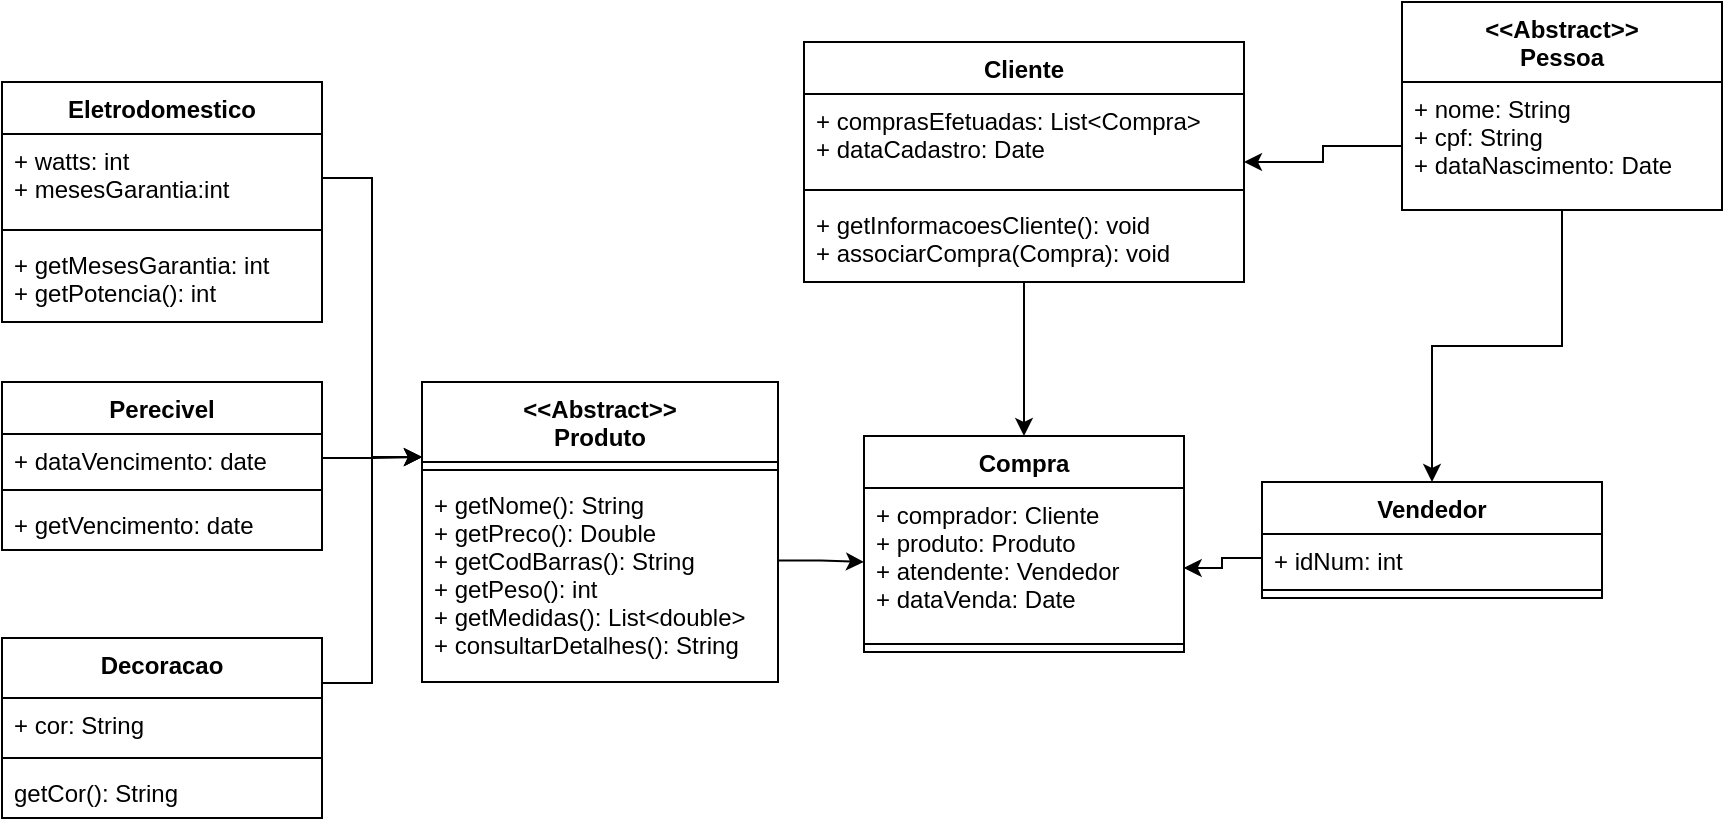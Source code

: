 <mxfile version="20.5.3" type="github">
  <diagram id="C5RBs43oDa-KdzZeNtuy" name="Page-1">
    <mxGraphModel dx="1108" dy="494" grid="1" gridSize="10" guides="1" tooltips="1" connect="1" arrows="1" fold="1" page="1" pageScale="1" pageWidth="1169" pageHeight="827" math="0" shadow="0">
      <root>
        <mxCell id="WIyWlLk6GJQsqaUBKTNV-0" />
        <mxCell id="WIyWlLk6GJQsqaUBKTNV-1" parent="WIyWlLk6GJQsqaUBKTNV-0" />
        <mxCell id="UWpg7ca5vRlGJdTYK1Bn-41" style="edgeStyle=orthogonalEdgeStyle;rounded=0;orthogonalLoop=1;jettySize=auto;html=1;exitX=1;exitY=0.405;exitDx=0;exitDy=0;entryX=0;entryY=0.5;entryDx=0;entryDy=0;exitPerimeter=0;" parent="WIyWlLk6GJQsqaUBKTNV-1" source="UWpg7ca5vRlGJdTYK1Bn-3" target="UWpg7ca5vRlGJdTYK1Bn-52" edge="1">
          <mxGeometry relative="1" as="geometry">
            <mxPoint x="635" y="702" as="targetPoint" />
          </mxGeometry>
        </mxCell>
        <mxCell id="UWpg7ca5vRlGJdTYK1Bn-0" value="&lt;&lt;Abstract&gt;&gt;&#xa;Produto" style="swimlane;fontStyle=1;align=center;verticalAlign=top;childLayout=stackLayout;horizontal=1;startSize=40;horizontalStack=0;resizeParent=1;resizeParentMax=0;resizeLast=0;collapsible=1;marginBottom=0;" parent="WIyWlLk6GJQsqaUBKTNV-1" vertex="1">
          <mxGeometry x="365" y="420" width="178" height="150" as="geometry" />
        </mxCell>
        <mxCell id="UWpg7ca5vRlGJdTYK1Bn-2" value="" style="line;strokeWidth=1;fillColor=none;align=left;verticalAlign=middle;spacingTop=-1;spacingLeft=3;spacingRight=3;rotatable=0;labelPosition=right;points=[];portConstraint=eastwest;strokeColor=inherit;" parent="UWpg7ca5vRlGJdTYK1Bn-0" vertex="1">
          <mxGeometry y="40" width="178" height="8" as="geometry" />
        </mxCell>
        <mxCell id="UWpg7ca5vRlGJdTYK1Bn-3" value="+ getNome(): String&#xa;+ getPreco(): Double&#xa;+ getCodBarras(): String&#xa;+ getPeso(): int&#xa;+ getMedidas(): List&lt;double&gt;&#xa;+ consultarDetalhes(): String&#xa;" style="text;strokeColor=none;fillColor=none;align=left;verticalAlign=top;spacingLeft=4;spacingRight=4;overflow=hidden;rotatable=0;points=[[0,0.5],[1,0.5]];portConstraint=eastwest;" parent="UWpg7ca5vRlGJdTYK1Bn-0" vertex="1">
          <mxGeometry y="48" width="178" height="102" as="geometry" />
        </mxCell>
        <mxCell id="UWpg7ca5vRlGJdTYK1Bn-21" style="edgeStyle=orthogonalEdgeStyle;rounded=0;orthogonalLoop=1;jettySize=auto;html=1;exitX=1;exitY=0.5;exitDx=0;exitDy=0;entryX=0;entryY=0.25;entryDx=0;entryDy=0;" parent="WIyWlLk6GJQsqaUBKTNV-1" source="UWpg7ca5vRlGJdTYK1Bn-59" target="UWpg7ca5vRlGJdTYK1Bn-0" edge="1">
          <mxGeometry relative="1" as="geometry">
            <mxPoint x="235" y="393.0" as="sourcePoint" />
          </mxGeometry>
        </mxCell>
        <mxCell id="UWpg7ca5vRlGJdTYK1Bn-23" style="edgeStyle=orthogonalEdgeStyle;rounded=0;orthogonalLoop=1;jettySize=auto;html=1;exitX=1;exitY=0.5;exitDx=0;exitDy=0;entryX=0;entryY=0.25;entryDx=0;entryDy=0;" parent="WIyWlLk6GJQsqaUBKTNV-1" source="UWpg7ca5vRlGJdTYK1Bn-63" target="UWpg7ca5vRlGJdTYK1Bn-0" edge="1">
          <mxGeometry relative="1" as="geometry">
            <mxPoint x="235" y="543" as="sourcePoint" />
            <mxPoint x="345" y="470" as="targetPoint" />
          </mxGeometry>
        </mxCell>
        <mxCell id="UWpg7ca5vRlGJdTYK1Bn-28" style="edgeStyle=orthogonalEdgeStyle;rounded=0;orthogonalLoop=1;jettySize=auto;html=1;exitX=1;exitY=0.25;exitDx=0;exitDy=0;entryX=0;entryY=0.25;entryDx=0;entryDy=0;" parent="WIyWlLk6GJQsqaUBKTNV-1" source="UWpg7ca5vRlGJdTYK1Bn-24" target="UWpg7ca5vRlGJdTYK1Bn-0" edge="1">
          <mxGeometry relative="1" as="geometry" />
        </mxCell>
        <mxCell id="UWpg7ca5vRlGJdTYK1Bn-24" value="Decoracao" style="swimlane;fontStyle=1;align=center;verticalAlign=top;childLayout=stackLayout;horizontal=1;startSize=30;horizontalStack=0;resizeParent=1;resizeParentMax=0;resizeLast=0;collapsible=1;marginBottom=0;" parent="WIyWlLk6GJQsqaUBKTNV-1" vertex="1">
          <mxGeometry x="155" y="548" width="160" height="90" as="geometry" />
        </mxCell>
        <mxCell id="UWpg7ca5vRlGJdTYK1Bn-25" value="+ cor: String" style="text;strokeColor=none;fillColor=none;align=left;verticalAlign=top;spacingLeft=4;spacingRight=4;overflow=hidden;rotatable=0;points=[[0,0.5],[1,0.5]];portConstraint=eastwest;" parent="UWpg7ca5vRlGJdTYK1Bn-24" vertex="1">
          <mxGeometry y="30" width="160" height="26" as="geometry" />
        </mxCell>
        <mxCell id="UWpg7ca5vRlGJdTYK1Bn-26" value="" style="line;strokeWidth=1;fillColor=none;align=left;verticalAlign=middle;spacingTop=-1;spacingLeft=3;spacingRight=3;rotatable=0;labelPosition=right;points=[];portConstraint=eastwest;strokeColor=inherit;" parent="UWpg7ca5vRlGJdTYK1Bn-24" vertex="1">
          <mxGeometry y="56" width="160" height="8" as="geometry" />
        </mxCell>
        <mxCell id="UWpg7ca5vRlGJdTYK1Bn-27" value="getCor(): String" style="text;strokeColor=none;fillColor=none;align=left;verticalAlign=top;spacingLeft=4;spacingRight=4;overflow=hidden;rotatable=0;points=[[0,0.5],[1,0.5]];portConstraint=eastwest;" parent="UWpg7ca5vRlGJdTYK1Bn-24" vertex="1">
          <mxGeometry y="64" width="160" height="26" as="geometry" />
        </mxCell>
        <mxCell id="CT_ugirR9yLixWMK8P_X-0" style="edgeStyle=orthogonalEdgeStyle;rounded=0;orthogonalLoop=1;jettySize=auto;html=1;entryX=0.5;entryY=0;entryDx=0;entryDy=0;" parent="WIyWlLk6GJQsqaUBKTNV-1" source="UWpg7ca5vRlGJdTYK1Bn-37" target="UWpg7ca5vRlGJdTYK1Bn-51" edge="1">
          <mxGeometry relative="1" as="geometry" />
        </mxCell>
        <mxCell id="UWpg7ca5vRlGJdTYK1Bn-37" value="Cliente" style="swimlane;fontStyle=1;align=center;verticalAlign=top;childLayout=stackLayout;horizontal=1;startSize=26;horizontalStack=0;resizeParent=1;resizeParentMax=0;resizeLast=0;collapsible=1;marginBottom=0;" parent="WIyWlLk6GJQsqaUBKTNV-1" vertex="1">
          <mxGeometry x="556" y="250" width="220" height="120" as="geometry" />
        </mxCell>
        <mxCell id="UWpg7ca5vRlGJdTYK1Bn-39" value="+ comprasEfetuadas: List&lt;Compra&gt;&#xa;+ dataCadastro: Date" style="text;strokeColor=none;fillColor=none;align=left;verticalAlign=top;spacingLeft=4;spacingRight=4;overflow=hidden;rotatable=0;points=[[0,0.5],[1,0.5]];portConstraint=eastwest;" parent="UWpg7ca5vRlGJdTYK1Bn-37" vertex="1">
          <mxGeometry y="26" width="220" height="44" as="geometry" />
        </mxCell>
        <mxCell id="UWpg7ca5vRlGJdTYK1Bn-38" value="" style="line;strokeWidth=1;fillColor=none;align=left;verticalAlign=middle;spacingTop=-1;spacingLeft=3;spacingRight=3;rotatable=0;labelPosition=right;points=[];portConstraint=eastwest;strokeColor=inherit;" parent="UWpg7ca5vRlGJdTYK1Bn-37" vertex="1">
          <mxGeometry y="70" width="220" height="8" as="geometry" />
        </mxCell>
        <mxCell id="UWpg7ca5vRlGJdTYK1Bn-40" value="+ getInformacoesCliente(): void&#xa;+ associarCompra(Compra): void" style="text;strokeColor=none;fillColor=none;align=left;verticalAlign=top;spacingLeft=4;spacingRight=4;overflow=hidden;rotatable=0;points=[[0,0.5],[1,0.5]];portConstraint=eastwest;" parent="UWpg7ca5vRlGJdTYK1Bn-37" vertex="1">
          <mxGeometry y="78" width="220" height="42" as="geometry" />
        </mxCell>
        <mxCell id="UWpg7ca5vRlGJdTYK1Bn-51" value="Compra" style="swimlane;fontStyle=1;align=center;verticalAlign=top;childLayout=stackLayout;horizontal=1;startSize=26;horizontalStack=0;resizeParent=1;resizeParentMax=0;resizeLast=0;collapsible=1;marginBottom=0;" parent="WIyWlLk6GJQsqaUBKTNV-1" vertex="1">
          <mxGeometry x="586" y="447" width="160" height="108" as="geometry" />
        </mxCell>
        <mxCell id="UWpg7ca5vRlGJdTYK1Bn-52" value="+ comprador: Cliente&#xa;+ produto: Produto&#xa;+ atendente: Vendedor&#xa;+ dataVenda: Date&#xa;&#xa;&#xa;&#xa;&#xa;" style="text;strokeColor=none;fillColor=none;align=left;verticalAlign=top;spacingLeft=4;spacingRight=4;overflow=hidden;rotatable=0;points=[[0,0.5],[1,0.5]];portConstraint=eastwest;" parent="UWpg7ca5vRlGJdTYK1Bn-51" vertex="1">
          <mxGeometry y="26" width="160" height="74" as="geometry" />
        </mxCell>
        <mxCell id="UWpg7ca5vRlGJdTYK1Bn-53" value="" style="line;strokeWidth=1;fillColor=none;align=left;verticalAlign=middle;spacingTop=-1;spacingLeft=3;spacingRight=3;rotatable=0;labelPosition=right;points=[];portConstraint=eastwest;strokeColor=inherit;" parent="UWpg7ca5vRlGJdTYK1Bn-51" vertex="1">
          <mxGeometry y="100" width="160" height="8" as="geometry" />
        </mxCell>
        <mxCell id="UWpg7ca5vRlGJdTYK1Bn-58" value="Eletrodomestico&#xa;&#xa;&#xa;" style="swimlane;fontStyle=1;align=center;verticalAlign=top;childLayout=stackLayout;horizontal=1;startSize=26;horizontalStack=0;resizeParent=1;resizeParentMax=0;resizeLast=0;collapsible=1;marginBottom=0;" parent="WIyWlLk6GJQsqaUBKTNV-1" vertex="1">
          <mxGeometry x="155" y="270" width="160" height="120" as="geometry" />
        </mxCell>
        <mxCell id="UWpg7ca5vRlGJdTYK1Bn-59" value="+ watts: int&#xa;+ mesesGarantia:int&#xa;" style="text;strokeColor=none;fillColor=none;align=left;verticalAlign=top;spacingLeft=4;spacingRight=4;overflow=hidden;rotatable=0;points=[[0,0.5],[1,0.5]];portConstraint=eastwest;" parent="UWpg7ca5vRlGJdTYK1Bn-58" vertex="1">
          <mxGeometry y="26" width="160" height="44" as="geometry" />
        </mxCell>
        <mxCell id="UWpg7ca5vRlGJdTYK1Bn-60" value="" style="line;strokeWidth=1;fillColor=none;align=left;verticalAlign=middle;spacingTop=-1;spacingLeft=3;spacingRight=3;rotatable=0;labelPosition=right;points=[];portConstraint=eastwest;strokeColor=inherit;" parent="UWpg7ca5vRlGJdTYK1Bn-58" vertex="1">
          <mxGeometry y="70" width="160" height="8" as="geometry" />
        </mxCell>
        <mxCell id="UWpg7ca5vRlGJdTYK1Bn-61" value="+ getMesesGarantia: int&#xa;+ getPotencia(): int&#xa;" style="text;strokeColor=none;fillColor=none;align=left;verticalAlign=top;spacingLeft=4;spacingRight=4;overflow=hidden;rotatable=0;points=[[0,0.5],[1,0.5]];portConstraint=eastwest;" parent="UWpg7ca5vRlGJdTYK1Bn-58" vertex="1">
          <mxGeometry y="78" width="160" height="42" as="geometry" />
        </mxCell>
        <mxCell id="UWpg7ca5vRlGJdTYK1Bn-62" value="Perecivel" style="swimlane;fontStyle=1;align=center;verticalAlign=top;childLayout=stackLayout;horizontal=1;startSize=26;horizontalStack=0;resizeParent=1;resizeParentMax=0;resizeLast=0;collapsible=1;marginBottom=0;" parent="WIyWlLk6GJQsqaUBKTNV-1" vertex="1">
          <mxGeometry x="155" y="420" width="160" height="84" as="geometry" />
        </mxCell>
        <mxCell id="UWpg7ca5vRlGJdTYK1Bn-63" value="+ dataVencimento: date&#xa;" style="text;strokeColor=none;fillColor=none;align=left;verticalAlign=top;spacingLeft=4;spacingRight=4;overflow=hidden;rotatable=0;points=[[0,0.5],[1,0.5]];portConstraint=eastwest;" parent="UWpg7ca5vRlGJdTYK1Bn-62" vertex="1">
          <mxGeometry y="26" width="160" height="24" as="geometry" />
        </mxCell>
        <mxCell id="UWpg7ca5vRlGJdTYK1Bn-64" value="" style="line;strokeWidth=1;fillColor=none;align=left;verticalAlign=middle;spacingTop=-1;spacingLeft=3;spacingRight=3;rotatable=0;labelPosition=right;points=[];portConstraint=eastwest;strokeColor=inherit;" parent="UWpg7ca5vRlGJdTYK1Bn-62" vertex="1">
          <mxGeometry y="50" width="160" height="8" as="geometry" />
        </mxCell>
        <mxCell id="UWpg7ca5vRlGJdTYK1Bn-65" value="+ getVencimento: date" style="text;strokeColor=none;fillColor=none;align=left;verticalAlign=top;spacingLeft=4;spacingRight=4;overflow=hidden;rotatable=0;points=[[0,0.5],[1,0.5]];portConstraint=eastwest;" parent="UWpg7ca5vRlGJdTYK1Bn-62" vertex="1">
          <mxGeometry y="58" width="160" height="26" as="geometry" />
        </mxCell>
        <mxCell id="CT_ugirR9yLixWMK8P_X-4" style="edgeStyle=orthogonalEdgeStyle;rounded=0;orthogonalLoop=1;jettySize=auto;html=1;" parent="WIyWlLk6GJQsqaUBKTNV-1" source="UWpg7ca5vRlGJdTYK1Bn-66" target="UWpg7ca5vRlGJdTYK1Bn-70" edge="1">
          <mxGeometry relative="1" as="geometry" />
        </mxCell>
        <mxCell id="UWpg7ca5vRlGJdTYK1Bn-66" value="&lt;&lt;Abstract&gt;&gt;&#xa;Pessoa" style="swimlane;fontStyle=1;align=center;verticalAlign=top;childLayout=stackLayout;horizontal=1;startSize=40;horizontalStack=0;resizeParent=1;resizeParentMax=0;resizeLast=0;collapsible=1;marginBottom=0;" parent="WIyWlLk6GJQsqaUBKTNV-1" vertex="1">
          <mxGeometry x="855" y="230" width="160" height="104" as="geometry" />
        </mxCell>
        <mxCell id="UWpg7ca5vRlGJdTYK1Bn-68" value="+ nome: String&#xa;+ cpf: String&#xa;+ dataNascimento: Date&#xa;&#xa;" style="text;strokeColor=none;fillColor=none;align=left;verticalAlign=top;spacingLeft=4;spacingRight=4;overflow=hidden;rotatable=0;points=[[0,0.5],[1,0.5]];portConstraint=eastwest;" parent="UWpg7ca5vRlGJdTYK1Bn-66" vertex="1">
          <mxGeometry y="40" width="160" height="64" as="geometry" />
        </mxCell>
        <mxCell id="UWpg7ca5vRlGJdTYK1Bn-70" value="Vendedor&#xa;" style="swimlane;fontStyle=1;align=center;verticalAlign=top;childLayout=stackLayout;horizontal=1;startSize=26;horizontalStack=0;resizeParent=1;resizeParentMax=0;resizeLast=0;collapsible=1;marginBottom=0;" parent="WIyWlLk6GJQsqaUBKTNV-1" vertex="1">
          <mxGeometry x="785" y="470" width="170" height="58" as="geometry" />
        </mxCell>
        <mxCell id="UWpg7ca5vRlGJdTYK1Bn-72" value="+ idNum: int&#xa;" style="text;strokeColor=none;fillColor=none;align=left;verticalAlign=top;spacingLeft=4;spacingRight=4;overflow=hidden;rotatable=0;points=[[0,0.5],[1,0.5]];portConstraint=eastwest;" parent="UWpg7ca5vRlGJdTYK1Bn-70" vertex="1">
          <mxGeometry y="26" width="170" height="24" as="geometry" />
        </mxCell>
        <mxCell id="UWpg7ca5vRlGJdTYK1Bn-71" value="" style="line;strokeWidth=1;fillColor=none;align=left;verticalAlign=middle;spacingTop=-1;spacingLeft=3;spacingRight=3;rotatable=0;labelPosition=right;points=[];portConstraint=eastwest;strokeColor=inherit;" parent="UWpg7ca5vRlGJdTYK1Bn-70" vertex="1">
          <mxGeometry y="50" width="170" height="8" as="geometry" />
        </mxCell>
        <mxCell id="UWpg7ca5vRlGJdTYK1Bn-74" style="edgeStyle=orthogonalEdgeStyle;rounded=0;orthogonalLoop=1;jettySize=auto;html=1;exitX=0;exitY=0.5;exitDx=0;exitDy=0;entryX=1;entryY=0.5;entryDx=0;entryDy=0;" parent="WIyWlLk6GJQsqaUBKTNV-1" source="UWpg7ca5vRlGJdTYK1Bn-68" target="UWpg7ca5vRlGJdTYK1Bn-37" edge="1">
          <mxGeometry relative="1" as="geometry" />
        </mxCell>
        <mxCell id="CT_ugirR9yLixWMK8P_X-1" style="edgeStyle=orthogonalEdgeStyle;rounded=0;orthogonalLoop=1;jettySize=auto;html=1;entryX=0.999;entryY=0.54;entryDx=0;entryDy=0;entryPerimeter=0;" parent="WIyWlLk6GJQsqaUBKTNV-1" source="UWpg7ca5vRlGJdTYK1Bn-72" target="UWpg7ca5vRlGJdTYK1Bn-52" edge="1">
          <mxGeometry relative="1" as="geometry" />
        </mxCell>
      </root>
    </mxGraphModel>
  </diagram>
</mxfile>
